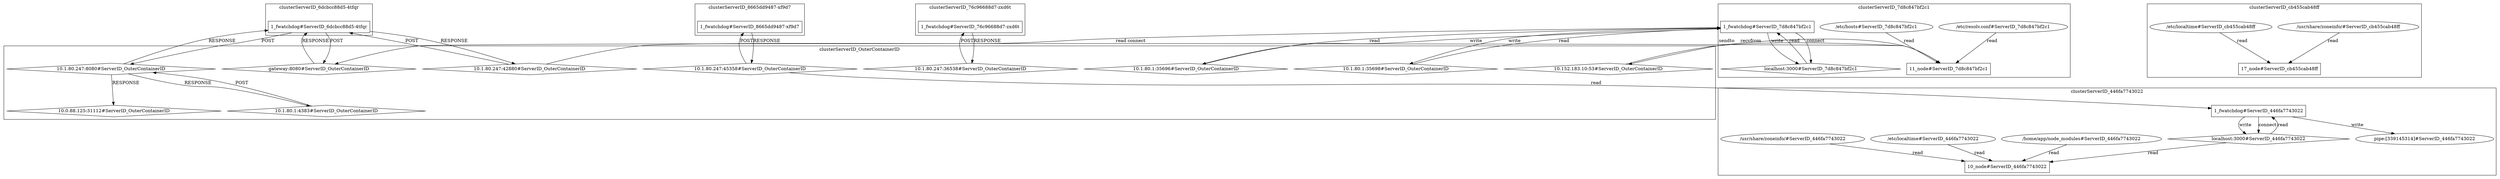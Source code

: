 digraph G {
	"gateway:8080#ServerID_OuterContainerID"->"1_fwatchdog#ServerID_6dcbcc88d5-4tfqr"[ label="RESPONSE" ];
	"10.1.80.247:8080#ServerID_OuterContainerID"->"1_fwatchdog#ServerID_6dcbcc88d5-4tfqr"[ label="RESPONSE" ];
	"10.1.80.247:45358#ServerID_OuterContainerID"->"1_fwatchdog#ServerID_8665dd9487-xf9d7"[ label="POST" ];
	"1_fwatchdog#ServerID_6dcbcc88d5-4tfqr"->"gateway:8080#ServerID_OuterContainerID"[ label="POST" ];
	"1_fwatchdog#ServerID_7d8c847bf2c1"->"localhost:3000#ServerID_7d8c847bf2c1"[ label="connect" ];
	"localhost:3000#ServerID_7d8c847bf2c1"->"1_fwatchdog#ServerID_7d8c847bf2c1"[ label="read" ];
	"1_fwatchdog#ServerID_6dcbcc88d5-4tfqr"->"10.1.80.247:8080#ServerID_OuterContainerID"[ label="POST" ];
	"1_fwatchdog#ServerID_8665dd9487-xf9d7"->"10.1.80.247:45358#ServerID_OuterContainerID"[ label="RESPONSE" ];
	"10.1.80.247:42880#ServerID_OuterContainerID"->"1_fwatchdog#ServerID_6dcbcc88d5-4tfqr"[ label="POST" ];
	"1_fwatchdog#ServerID_7d8c847bf2c1"->"localhost:3000#ServerID_7d8c847bf2c1"[ label="write" ];
	"10.1.80.247:36538#ServerID_OuterContainerID"->"1_fwatchdog#ServerID_76c96688d7-zxd6t"[ label="POST" ];
	"1_fwatchdog#ServerID_76c96688d7-zxd6t"->"10.1.80.247:36538#ServerID_OuterContainerID"[ label="RESPONSE" ];
	"10.1.80.247:42880#ServerID_OuterContainerID"->"1_fwatchdog#ServerID_7d8c847bf2c1"[ label="read" ];
	"1_fwatchdog#ServerID_6dcbcc88d5-4tfqr"->"10.1.80.247:42880#ServerID_OuterContainerID"[ label="RESPONSE" ];
	"11_node#ServerID_7d8c847bf2c1"->"10.152.183.10:53#ServerID_OuterContainerID"[ label="sendto" ];
	"/etc/hosts#ServerID_7d8c847bf2c1"->"11_node#ServerID_7d8c847bf2c1"[ label="read" ];
	"/etc/resolv.conf#ServerID_7d8c847bf2c1"->"11_node#ServerID_7d8c847bf2c1"[ label="read" ];
	"10.152.183.10:53#ServerID_OuterContainerID"->"11_node#ServerID_7d8c847bf2c1"[ label="recvfrom" ];
	"11_node#ServerID_7d8c847bf2c1"->"gateway:8080#ServerID_OuterContainerID"[ label="connect" ];
	"10.1.80.247:45358#ServerID_OuterContainerID"->"1_fwatchdog#ServerID_446fa7743022"[ label="read" ];
	"10.1.80.1:35698#ServerID_OuterContainerID"->"1_fwatchdog#ServerID_7d8c847bf2c1"[ label="read" ];
	"1_fwatchdog#ServerID_7d8c847bf2c1"->"10.1.80.1:35698#ServerID_OuterContainerID"[ label="write" ];
	"1_fwatchdog#ServerID_446fa7743022"->"localhost:3000#ServerID_446fa7743022"[ label="write" ];
	"10.1.80.1:35696#ServerID_OuterContainerID"->"1_fwatchdog#ServerID_7d8c847bf2c1"[ label="read" ];
	"1_fwatchdog#ServerID_446fa7743022"->"localhost:3000#ServerID_446fa7743022"[ label="connect" ];
	"1_fwatchdog#ServerID_7d8c847bf2c1"->"10.1.80.1:35696#ServerID_OuterContainerID"[ label="write" ];
	"localhost:3000#ServerID_446fa7743022"->"10_node#ServerID_446fa7743022"[ label="read" ];
	"localhost:3000#ServerID_446fa7743022"->"1_fwatchdog#ServerID_446fa7743022"[ label="read" ];
	"/home/app/node_modules#ServerID_446fa7743022"->"10_node#ServerID_446fa7743022"[ label="read" ];
	"/etc/localtime#ServerID_446fa7743022"->"10_node#ServerID_446fa7743022"[ label="read" ];
	"/usr/share/zoneinfo/#ServerID_446fa7743022"->"10_node#ServerID_446fa7743022"[ label="read" ];
	"/usr/share/zoneinfo/#ServerID_cb455cab48ff"->"17_node#ServerID_cb455cab48ff"[ label="read" ];
	"/etc/localtime#ServerID_cb455cab48ff"->"17_node#ServerID_cb455cab48ff"[ label="read" ];
	"1_fwatchdog#ServerID_446fa7743022"->"pipe:[339145314]#ServerID_446fa7743022"[ label="write" ];
	"10.1.80.1:4383#ServerID_OuterContainerID"->"10.1.80.247:8080#ServerID_OuterContainerID"[ label="POST" ];
	"10.1.80.247:8080#ServerID_OuterContainerID"->"10.1.80.1:4383#ServerID_OuterContainerID"[ label="RESPONSE" ];
	"10.1.80.247:8080#ServerID_OuterContainerID"->"10.0.88.125:31112#ServerID_OuterContainerID"[ label="RESPONSE" ];
	subgraph "clusterServerID_446fa7743022" {
	label="clusterServerID_446fa7743022";
	"/etc/localtime#ServerID_446fa7743022" [ shape=ellipse ];
	"/home/app/node_modules#ServerID_446fa7743022" [ shape=ellipse ];
	"/usr/share/zoneinfo/#ServerID_446fa7743022" [ shape=ellipse ];
	"10_node#ServerID_446fa7743022" [ shape=box ];
	"1_fwatchdog#ServerID_446fa7743022" [ shape=box ];
	"localhost:3000#ServerID_446fa7743022" [ shape=diamond ];
	"pipe:[339145314]#ServerID_446fa7743022" [ shape=ellipse ];

}
;
	subgraph "clusterServerID_6dcbcc88d5-4tfqr" {
	label="clusterServerID_6dcbcc88d5-4tfqr";
	"1_fwatchdog#ServerID_6dcbcc88d5-4tfqr" [ shape=box ];

}
;
	subgraph "clusterServerID_76c96688d7-zxd6t" {
	label="clusterServerID_76c96688d7-zxd6t";
	"1_fwatchdog#ServerID_76c96688d7-zxd6t" [ shape=box ];

}
;
	subgraph "clusterServerID_7d8c847bf2c1" {
	label="clusterServerID_7d8c847bf2c1";
	"/etc/hosts#ServerID_7d8c847bf2c1" [ shape=ellipse ];
	"/etc/resolv.conf#ServerID_7d8c847bf2c1" [ shape=ellipse ];
	"11_node#ServerID_7d8c847bf2c1" [ shape=box ];
	"1_fwatchdog#ServerID_7d8c847bf2c1" [ shape=box ];
	"localhost:3000#ServerID_7d8c847bf2c1" [ shape=diamond ];

}
;
	subgraph "clusterServerID_8665dd9487-xf9d7" {
	label="clusterServerID_8665dd9487-xf9d7";
	"1_fwatchdog#ServerID_8665dd9487-xf9d7" [ shape=box ];

}
;
	subgraph "clusterServerID_OuterContainerID" {
	label="clusterServerID_OuterContainerID";
	"10.0.88.125:31112#ServerID_OuterContainerID" [ shape=diamond ];
	"10.1.80.1:35696#ServerID_OuterContainerID" [ shape=diamond ];
	"10.1.80.1:35698#ServerID_OuterContainerID" [ shape=diamond ];
	"10.1.80.1:4383#ServerID_OuterContainerID" [ shape=diamond ];
	"10.1.80.247:36538#ServerID_OuterContainerID" [ shape=diamond ];
	"10.1.80.247:42880#ServerID_OuterContainerID" [ shape=diamond ];
	"10.1.80.247:45358#ServerID_OuterContainerID" [ shape=diamond ];
	"10.1.80.247:8080#ServerID_OuterContainerID" [ shape=diamond ];
	"10.152.183.10:53#ServerID_OuterContainerID" [ shape=diamond ];
	"gateway:8080#ServerID_OuterContainerID" [ shape=diamond ];

}
;
	subgraph "clusterServerID_cb455cab48ff" {
	label="clusterServerID_cb455cab48ff";
	"/etc/localtime#ServerID_cb455cab48ff" [ shape=ellipse ];
	"/usr/share/zoneinfo/#ServerID_cb455cab48ff" [ shape=ellipse ];
	"17_node#ServerID_cb455cab48ff" [ shape=box ];

}
;

}
